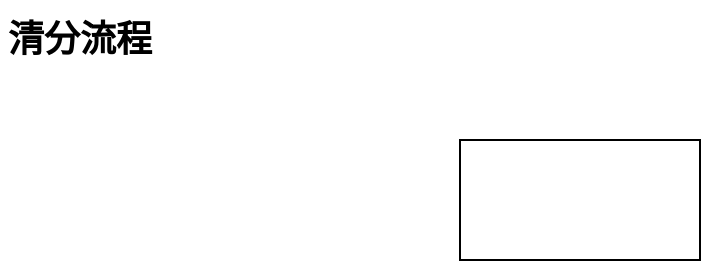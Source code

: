 <mxfile version="10.7.5" type="github"><diagram id="6dIxkcMhZZNeqThlVz02" name="第 1 页"><mxGraphModel dx="1250" dy="550" grid="1" gridSize="10" guides="1" tooltips="1" connect="1" arrows="1" fold="1" page="1" pageScale="1" pageWidth="827" pageHeight="1169" math="0" shadow="0"><root><mxCell id="0"/><mxCell id="1" parent="0"/><mxCell id="QZYWf_OdwyvOj-wXe1hn-1" value="" style="rounded=0;whiteSpace=wrap;html=1;" vertex="1" parent="1"><mxGeometry x="250" y="90" width="120" height="60" as="geometry"/></mxCell><mxCell id="QZYWf_OdwyvOj-wXe1hn-2" value="&lt;font style=&quot;font-size: 18px&quot;&gt;&lt;b&gt;清分流程&lt;/b&gt;&lt;/font&gt;" style="text;html=1;strokeColor=none;fillColor=none;align=center;verticalAlign=middle;whiteSpace=wrap;rounded=0;" vertex="1" parent="1"><mxGeometry x="20" y="20" width="80" height="40" as="geometry"/></mxCell></root></mxGraphModel></diagram></mxfile>